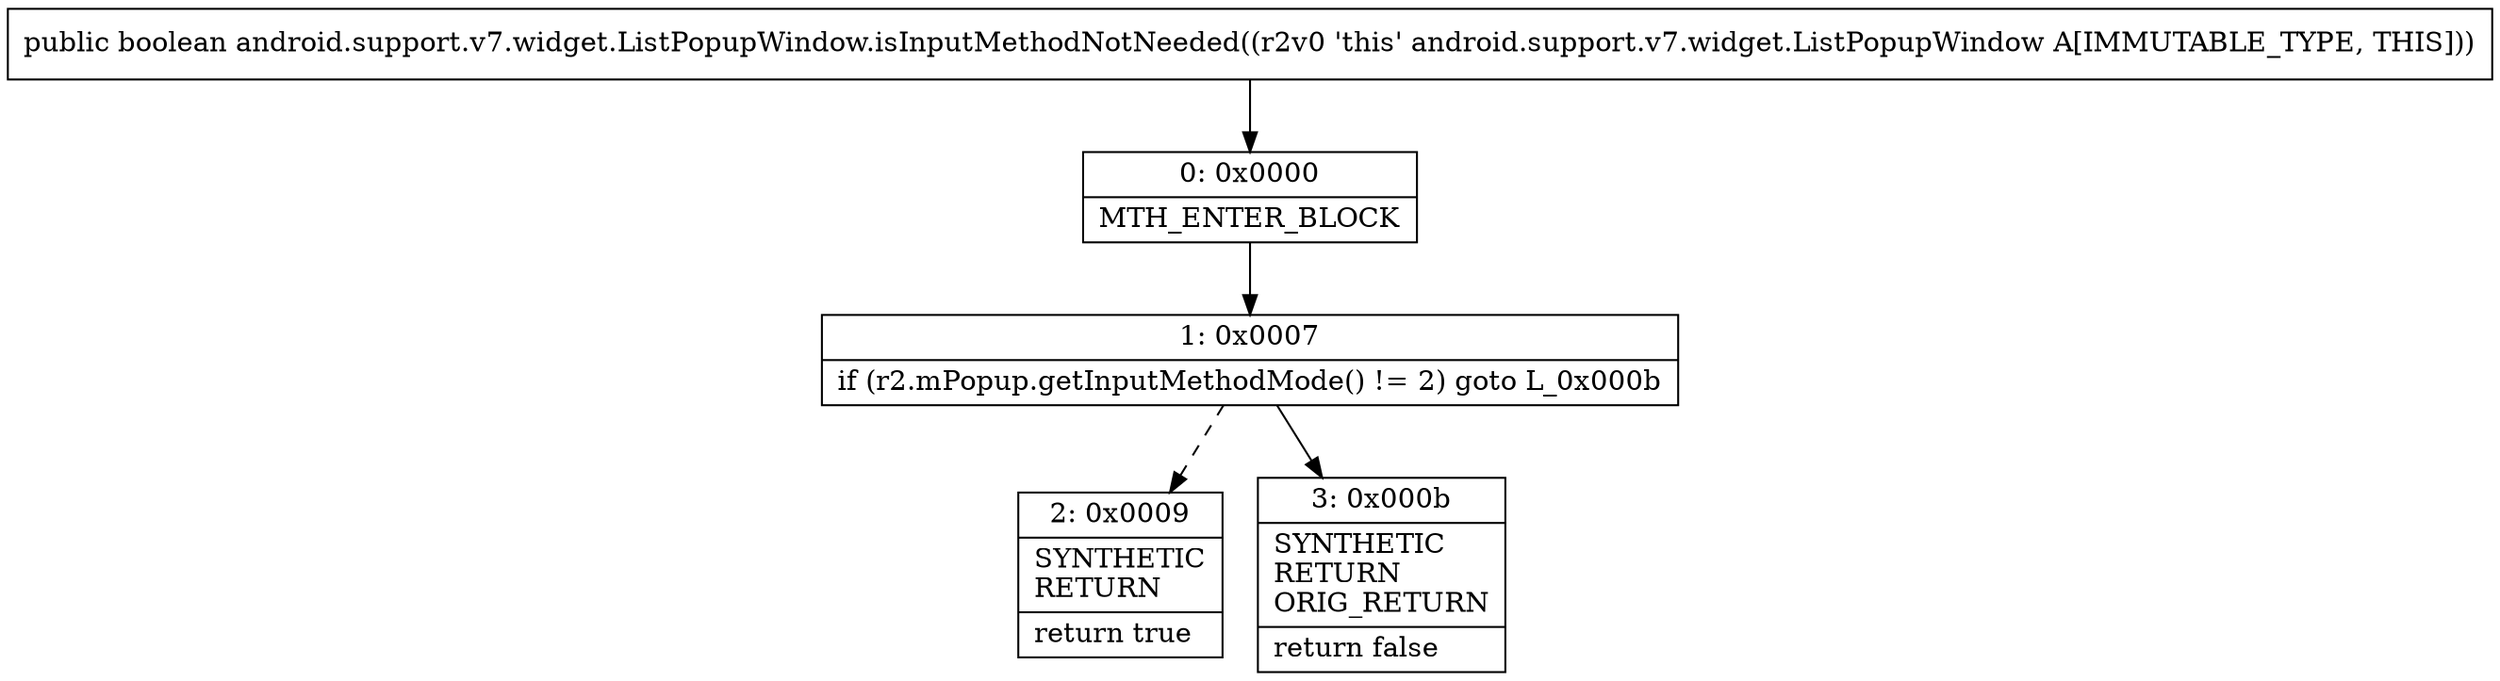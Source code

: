 digraph "CFG forandroid.support.v7.widget.ListPopupWindow.isInputMethodNotNeeded()Z" {
Node_0 [shape=record,label="{0\:\ 0x0000|MTH_ENTER_BLOCK\l}"];
Node_1 [shape=record,label="{1\:\ 0x0007|if (r2.mPopup.getInputMethodMode() != 2) goto L_0x000b\l}"];
Node_2 [shape=record,label="{2\:\ 0x0009|SYNTHETIC\lRETURN\l|return true\l}"];
Node_3 [shape=record,label="{3\:\ 0x000b|SYNTHETIC\lRETURN\lORIG_RETURN\l|return false\l}"];
MethodNode[shape=record,label="{public boolean android.support.v7.widget.ListPopupWindow.isInputMethodNotNeeded((r2v0 'this' android.support.v7.widget.ListPopupWindow A[IMMUTABLE_TYPE, THIS])) }"];
MethodNode -> Node_0;
Node_0 -> Node_1;
Node_1 -> Node_2[style=dashed];
Node_1 -> Node_3;
}

